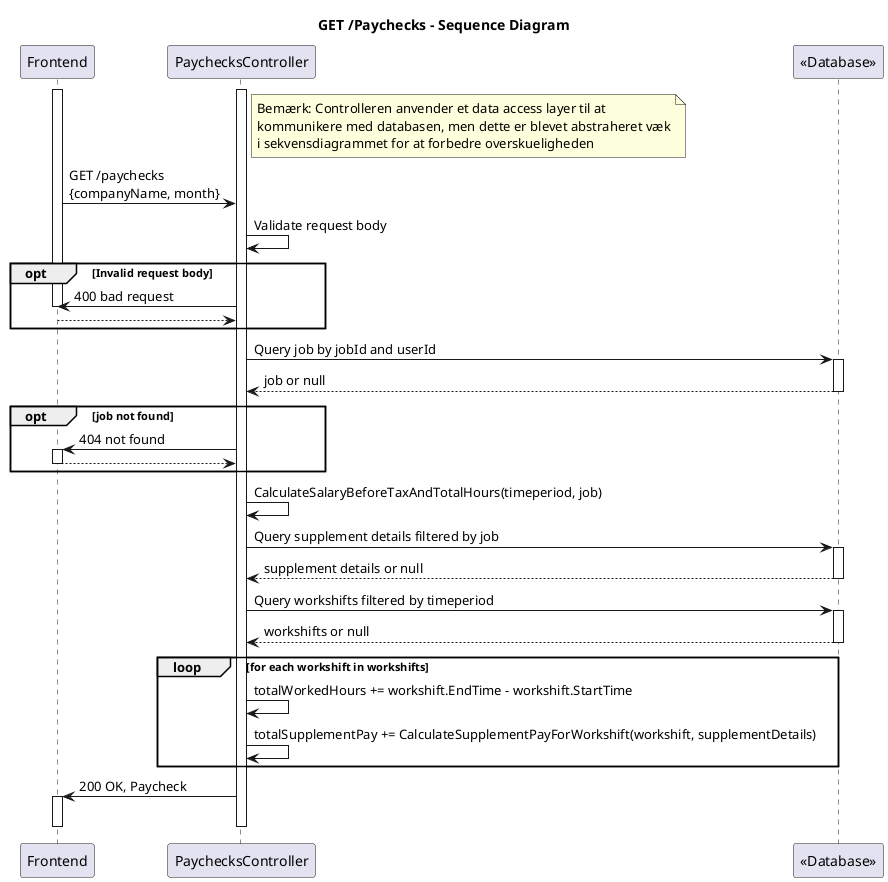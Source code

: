@startuml
note right of PaychecksController
  Bemærk: Controlleren anvender et data access layer til at
  kommunikere med databasen, men dette er blevet abstraheret væk
  i sekvensdiagrammet for at forbedre overskueligheden
end note

title GET /Paychecks - Sequence Diagram

participant "Frontend" as Frontend
participant "PaychecksController" as PaychecksController

participant "<<Database>>" as Database

activate Frontend
activate PaychecksController

Frontend -> PaychecksController: GET /paychecks\n{companyName, month}
PaychecksController -> PaychecksController: Validate request body
opt Invalid request body
    PaychecksController -> Frontend: 400 bad request
   
    deactivate Frontend
    return
end

PaychecksController -> Database: Query job by jobId and userId
activate Database
Database --> PaychecksController: job or null
deactivate Database
opt job not found
    PaychecksController -> Frontend: 404 not found
activate Frontend
   
    return
    deactivate Frontend
end

PaychecksController -> PaychecksController: CalculateSalaryBeforeTaxAndTotalHours(timeperiod, job)

PaychecksController -> Database: Query supplement details filtered by job
activate Database
Database --> PaychecksController: supplement details or null
deactivate Database

PaychecksController -> Database: Query workshifts filtered by timeperiod
activate Database
Database --> PaychecksController: workshifts or null
deactivate Database


loop for each workshift in workshifts
    PaychecksController -> PaychecksController: totalWorkedHours += workshift.EndTime - workshift.StartTime
    PaychecksController -> PaychecksController: totalSupplementPay += CalculateSupplementPayForWorkshift(workshift, supplementDetails)
end


PaychecksController -> Frontend: 200 OK, Paycheck
activate Frontend
deactivate Frontend

deactivate PaychecksController
deactivate Frontend

@enduml

